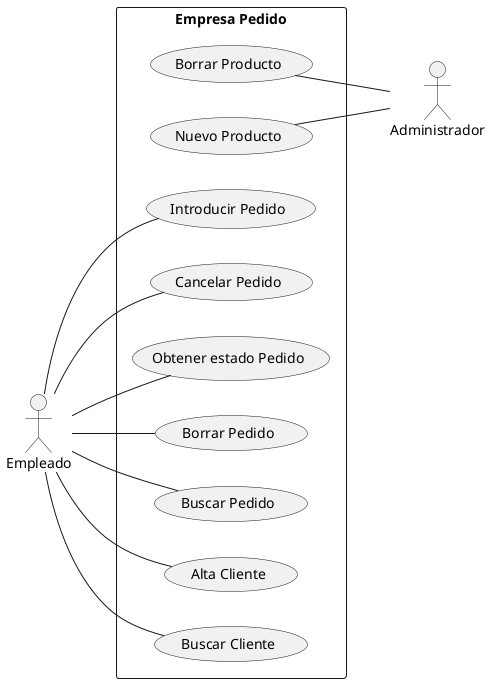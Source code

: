 @startuml
    left to right direction
    :Empleado: as emp
    :Administrador: as admin
    rectangle "Empresa Pedido"{
        usecase "Introducir Pedido" as uc1
        usecase "Cancelar Pedido" as uc2
        usecase "Obtener estado Pedido" as uc3
        usecase "Borrar Pedido" as uc4
        usecase "Buscar Pedido" as uc5
        usecase "Alta Cliente" as uc6
        usecase "Buscar Cliente" as uc7
        usecase "Nuevo Producto" as uc8
        usecase "Borrar Producto" as uc9
    }
    emp -u- uc1
    emp -- uc2
    emp -- uc3
    emp -- uc4
    emp -- uc5
    emp -- uc6
    emp -- uc7
    admin -u- uc8
    admin -l- uc9
@enduml